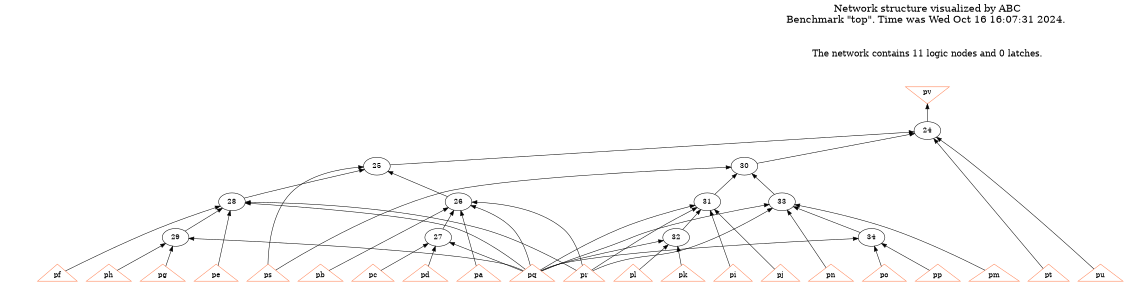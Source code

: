 # Network structure generated by ABC

digraph network {
size = "7.5,10";
center = true;
edge [dir = back];

{
  node [shape = plaintext];
  edge [style = invis];
  LevelTitle1 [label=""];
  LevelTitle2 [label=""];
  Level5 [label = ""];
  Level4 [label = ""];
  Level3 [label = ""];
  Level2 [label = ""];
  Level1 [label = ""];
  Level0 [label = ""];
  LevelTitle1 ->  LevelTitle2 ->  Level5 ->  Level4 ->  Level3 ->  Level2 ->  Level1 ->  Level0;
}

{
  rank = same;
  LevelTitle1;
  title1 [shape=plaintext,
          fontsize=20,
          fontname = "Times-Roman",
          label="Network structure visualized by ABC\nBenchmark \"top\". Time was Wed Oct 16 16:07:31 2024. "
         ];
}

{
  rank = same;
  LevelTitle2;
  title2 [shape=plaintext,
          fontsize=18,
          fontname = "Times-Roman",
          label="The network contains 11 logic nodes and 0 latches.\n"
         ];
}

{
  rank = same;
  Level5;
  Node22 [label = "pv", shape = invtriangle, color = coral, fillcolor = coral];
}

{
  rank = same;
  Level4;
  Node24 [label = "24\n", shape = ellipse];
}

{
  rank = same;
  Level3;
  Node25 [label = "25\n", shape = ellipse];
  Node30 [label = "30\n", shape = ellipse];
}

{
  rank = same;
  Level2;
  Node26 [label = "26\n", shape = ellipse];
  Node28 [label = "28\n", shape = ellipse];
  Node31 [label = "31\n", shape = ellipse];
  Node33 [label = "33\n", shape = ellipse];
}

{
  rank = same;
  Level1;
  Node27 [label = "27\n", shape = ellipse];
  Node29 [label = "29\n", shape = ellipse];
  Node32 [label = "32\n", shape = ellipse];
  Node34 [label = "34\n", shape = ellipse];
}

{
  rank = same;
  Level0;
  Node1 [label = "pp", shape = triangle, color = coral, fillcolor = coral];
  Node2 [label = "pq", shape = triangle, color = coral, fillcolor = coral];
  Node3 [label = "pr", shape = triangle, color = coral, fillcolor = coral];
  Node4 [label = "ps", shape = triangle, color = coral, fillcolor = coral];
  Node5 [label = "pt", shape = triangle, color = coral, fillcolor = coral];
  Node6 [label = "pu", shape = triangle, color = coral, fillcolor = coral];
  Node7 [label = "pa", shape = triangle, color = coral, fillcolor = coral];
  Node8 [label = "pb", shape = triangle, color = coral, fillcolor = coral];
  Node9 [label = "pc", shape = triangle, color = coral, fillcolor = coral];
  Node10 [label = "pd", shape = triangle, color = coral, fillcolor = coral];
  Node11 [label = "pe", shape = triangle, color = coral, fillcolor = coral];
  Node12 [label = "pf", shape = triangle, color = coral, fillcolor = coral];
  Node13 [label = "pg", shape = triangle, color = coral, fillcolor = coral];
  Node14 [label = "ph", shape = triangle, color = coral, fillcolor = coral];
  Node15 [label = "pi", shape = triangle, color = coral, fillcolor = coral];
  Node16 [label = "pj", shape = triangle, color = coral, fillcolor = coral];
  Node17 [label = "pk", shape = triangle, color = coral, fillcolor = coral];
  Node18 [label = "pl", shape = triangle, color = coral, fillcolor = coral];
  Node19 [label = "pm", shape = triangle, color = coral, fillcolor = coral];
  Node20 [label = "pn", shape = triangle, color = coral, fillcolor = coral];
  Node21 [label = "po", shape = triangle, color = coral, fillcolor = coral];
}

title1 -> title2 [style = invis];
title2 -> Node22 [style = invis];
Node22 -> Node24 [style = solid];
Node24 -> Node25 [style = solid];
Node24 -> Node30 [style = solid];
Node24 -> Node5 [style = solid];
Node24 -> Node6 [style = solid];
Node25 -> Node26 [style = solid];
Node25 -> Node28 [style = solid];
Node25 -> Node4 [style = solid];
Node26 -> Node27 [style = solid];
Node26 -> Node2 [style = solid];
Node26 -> Node3 [style = solid];
Node26 -> Node7 [style = solid];
Node26 -> Node8 [style = solid];
Node27 -> Node2 [style = solid];
Node27 -> Node9 [style = solid];
Node27 -> Node10 [style = solid];
Node28 -> Node29 [style = solid];
Node28 -> Node2 [style = solid];
Node28 -> Node3 [style = solid];
Node28 -> Node11 [style = solid];
Node28 -> Node12 [style = solid];
Node29 -> Node2 [style = solid];
Node29 -> Node13 [style = solid];
Node29 -> Node14 [style = solid];
Node30 -> Node31 [style = solid];
Node30 -> Node33 [style = solid];
Node30 -> Node4 [style = solid];
Node31 -> Node32 [style = solid];
Node31 -> Node2 [style = solid];
Node31 -> Node3 [style = solid];
Node31 -> Node15 [style = solid];
Node31 -> Node16 [style = solid];
Node32 -> Node2 [style = solid];
Node32 -> Node17 [style = solid];
Node32 -> Node18 [style = solid];
Node33 -> Node34 [style = solid];
Node33 -> Node2 [style = solid];
Node33 -> Node3 [style = solid];
Node33 -> Node19 [style = solid];
Node33 -> Node20 [style = solid];
Node34 -> Node1 [style = solid];
Node34 -> Node2 [style = solid];
Node34 -> Node21 [style = solid];
}

